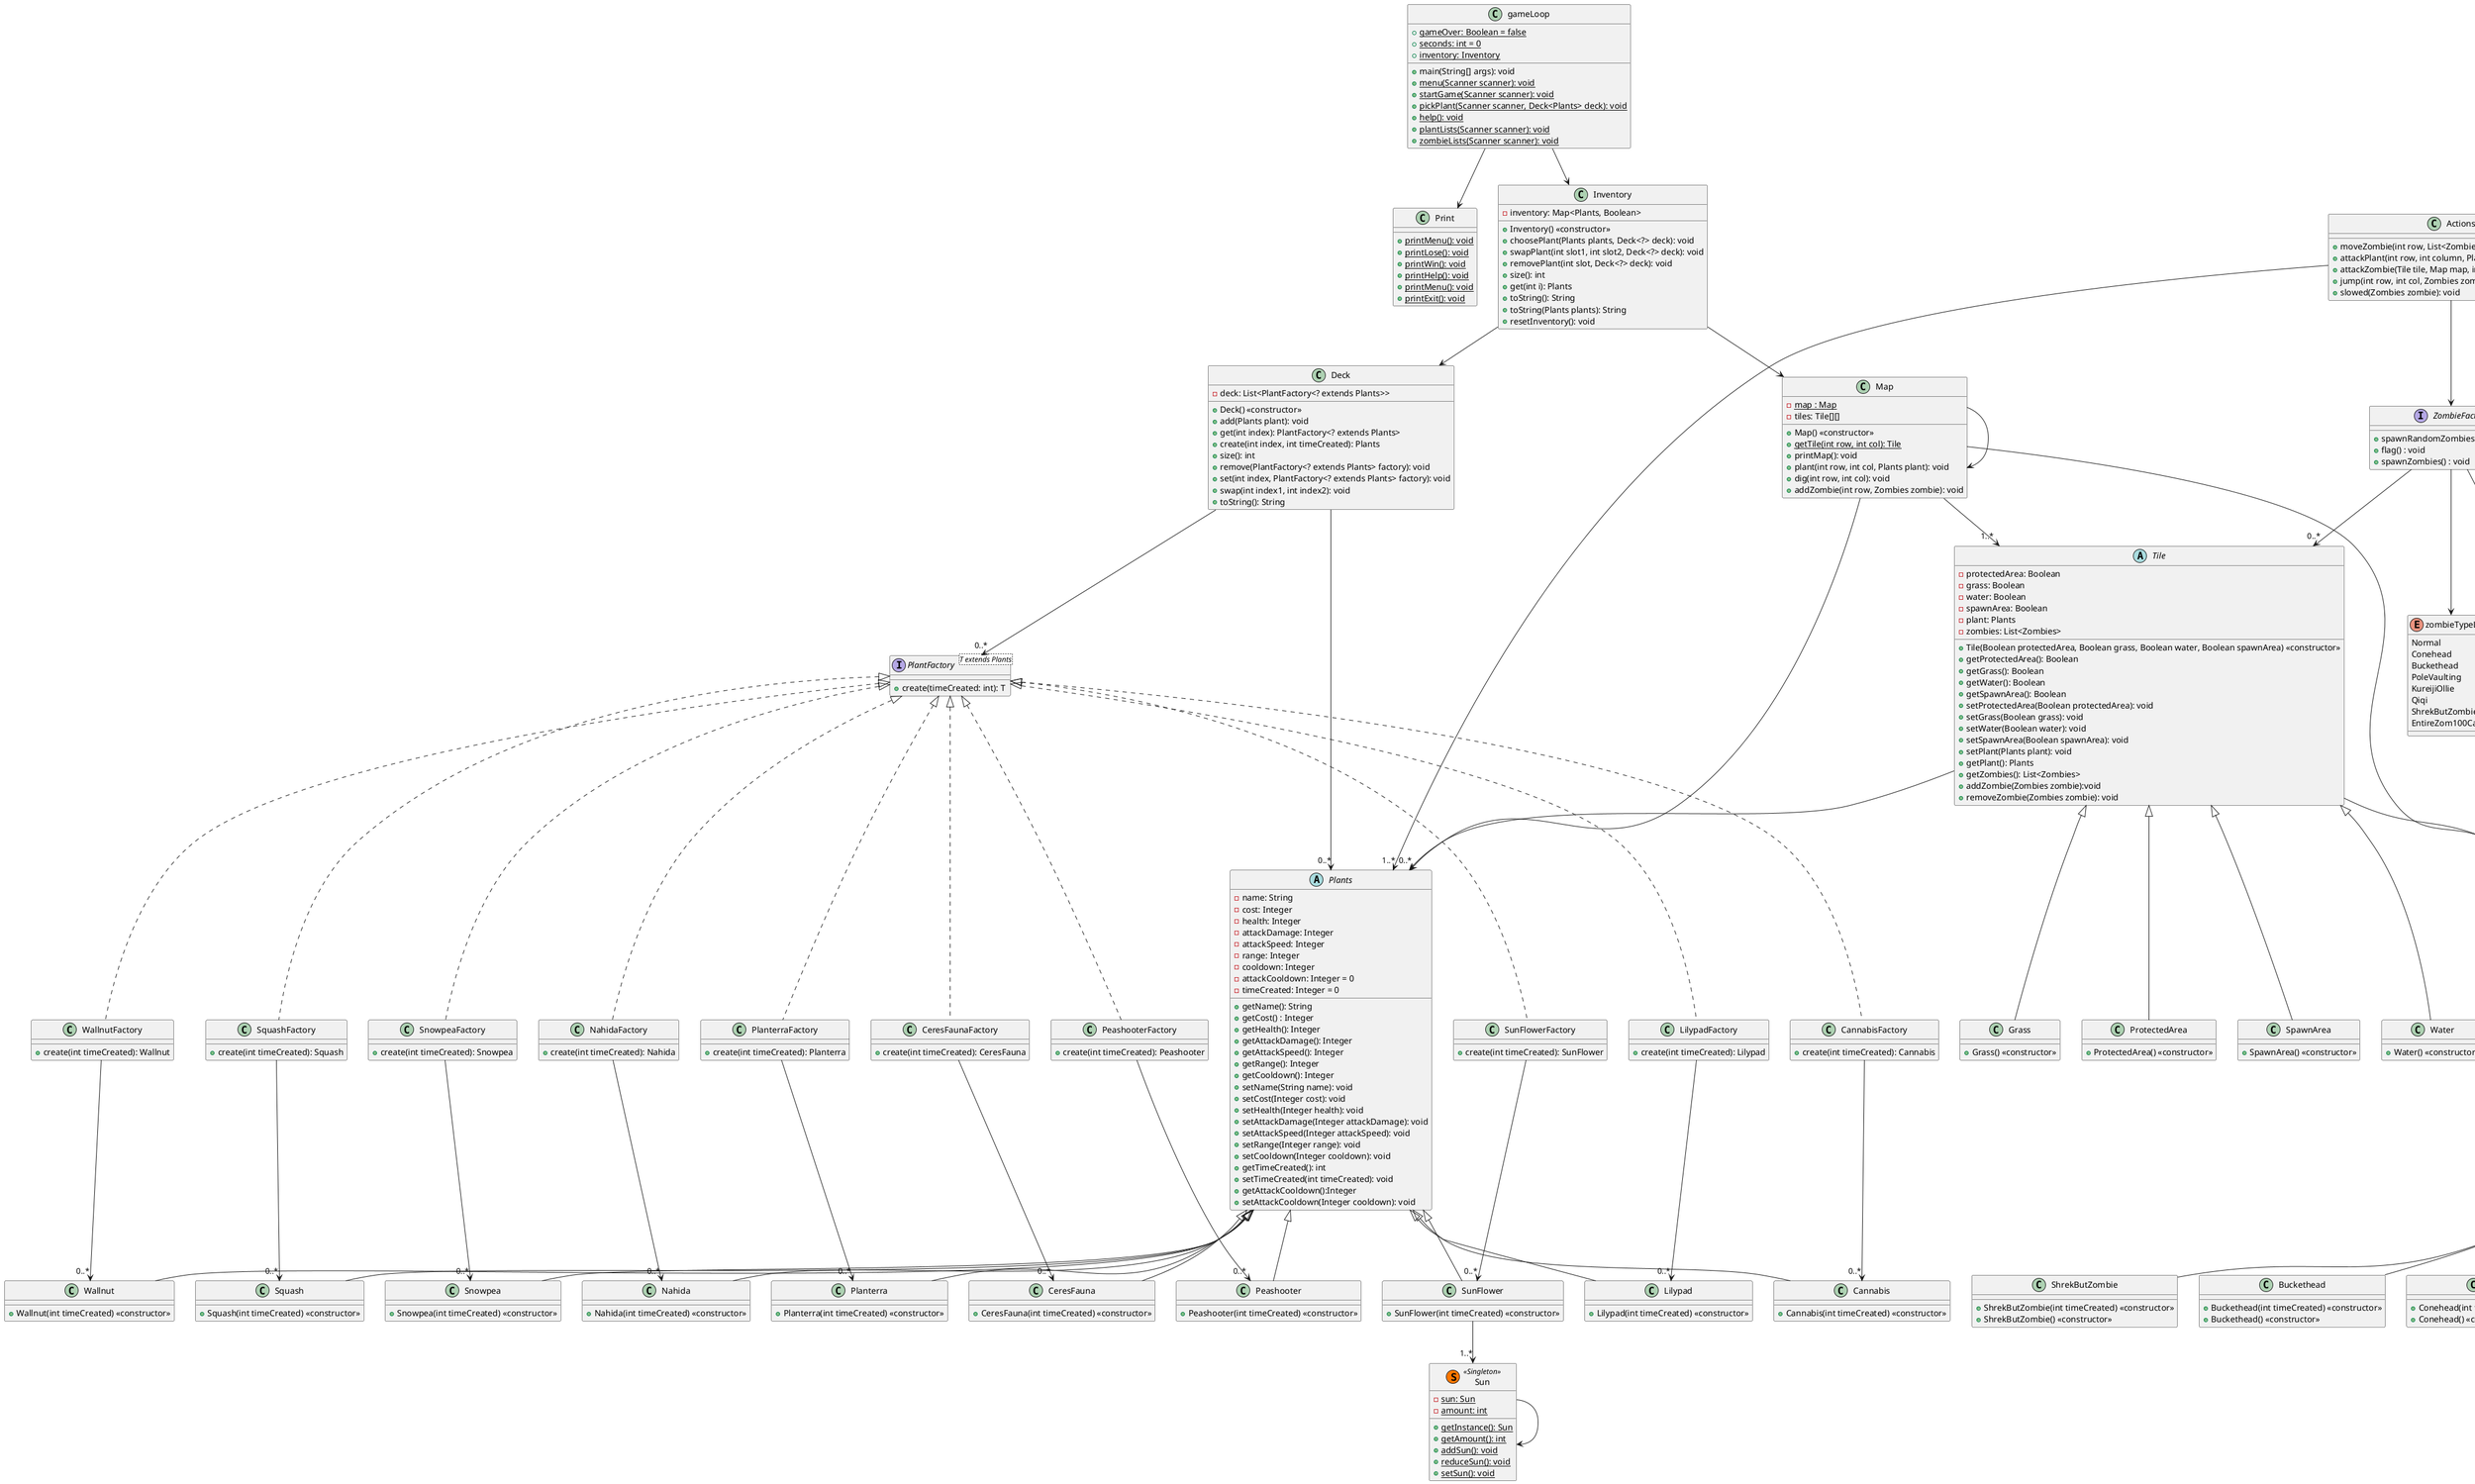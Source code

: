 @startuml
'https://plantuml.com/class-diagram

abstract class Zombies {
    - name: String
    - health: Integer
    - attackDamage: Integer
    - attackSpeed: Integer
    - isAquatic: Boolean
    - timeCreated: int
    - statusEffect: int = 0
    - ability: int = 0
    - slowedTime: boolean = false
    + {static} zoms =  List<Zombies>
    + {static} amount:  int = 0
    + {static} maxamount:  int = 10
    + Zombies(String name, Integer health, Integer attackDamage, Integer attackSpeed, Boolean isAquatic, int timeCreated) <<constructor>>
    + Zombies(String name, Integer health, Integer attackDamage, Integer attackSpeed, Boolean isAquatic) <<constructor>>
    + setStatusEffect(int a): void
    + setSlowed(boolean slowed): void
    + getSlowed(): boolean
    + getName(): String
    + getHealth(): Integer
    + getAttackDamage(): Integer
    + getAttackSpeed(): Integer
    + getIsAquatic(): Boolean
    + setName(String name): void
    + setHealth(Integer health): void
    + setAttackDamage(Integer attackDamage): void
    + setAttackSpeed(Integer attackSpeed): void
    + setIsAquatic(Boolean isAquatic): void
    + getTimeCreated(): int
    + setNextHop(boolean hop): void
    + getNextHop(): boolean
    + {static} addZombie: void
    + {static} toString(Zombies zom): String
}

class Buckethead extends Zombies{
    + Buckethead(int timeCreated) <<constructor>>
    + Buckethead() <<constructor>>
}

class Conehead extends Zombies{
    + Conehead(int timeCreated) <<constructor>>
    + Conehead() <<constructor>>
}
class DolphinRider extends Zombies{
    + DolphinRider(int timeCreated) <<constructor>>
    + DolphinRider() <<constructor>>
}

class DuckyTube extends Zombies{
    + DuckyTube(int timeCreated) <<constructor>>
    + DuckyTube() <<constructor>>
}

class EntireZoom100Cast extends Zombies{
    + EntireZoom100Cast(int timeCreated) <<constructor>>
    + EntireZoom100Cast() <<constructor>>
}

class KureijiOllie extends Zombies{
    + KureijiOllie(int timeCreated) <<constructor>>
    + KureijiOllie() <<constructor>>
}

class Normal extends Zombies{
    + Normal(int timeCreated) <<constructor>>
    + Normal() <<constructor>>
}

class PoleVaulting extends Zombies{
    + PoleVaulting(int timeCreated) <<constructor>>
    + PoleVaulting() <<constructor>>
}

class Qiqi extends Zombies{
    + Qiqi(int timeCreated) <<constructor>>
    + Qiqi() <<constructor>>
}

class ShrekButZombie extends Zombies{
    + ShrekButZombie(int timeCreated) <<constructor>>
    + ShrekButZombie() <<constructor>>
}

abstract class Plants{
    - name: String
    - cost: Integer
    - health: Integer
    - attackDamage: Integer
    - attackSpeed: Integer
    - range: Integer
    - cooldown: Integer
    - attackCooldown: Integer = 0
    - timeCreated: Integer = 0
    + getName(): String
    + getCost() : Integer
    + getHealth(): Integer
    + getAttackDamage(): Integer
    + getAttackSpeed(): Integer
    + getRange(): Integer
    + getCooldown(): Integer
    + setName(String name): void
    + setCost(Integer cost): void
    + setHealth(Integer health): void
    + setAttackDamage(Integer attackDamage): void
    + setAttackSpeed(Integer attackSpeed): void
    + setRange(Integer range): void
    + setCooldown(Integer cooldown): void
    + getTimeCreated(): int
    + setTimeCreated(int timeCreated): void
    + getAttackCooldown():Integer
    + setAttackCooldown(Integer cooldown): void
}

class Cannabis extends Plants{
    + Cannabis(int timeCreated) <<constructor>>
}

class CeresFauna extends Plants{
    + CeresFauna(int timeCreated) <<constructor>>
}

class Lilypad extends Plants{
    + Lilypad(int timeCreated) <<constructor>>
}

class Nahida extends Plants{
    + Nahida(int timeCreated) <<constructor>>
}

class Peashooter extends Plants{
    + Peashooter(int timeCreated) <<constructor>>
}

class Planterra extends Plants{
    + Planterra(int timeCreated) <<constructor>>
}

class Snowpea extends Plants{
    + Snowpea(int timeCreated) <<constructor>>
}

class Squash extends Plants{
    + Squash(int timeCreated) <<constructor>>
}

class SunFlower extends Plants{
    + SunFlower(int timeCreated) <<constructor>>
}

class Wallnut extends Plants{
    + Wallnut(int timeCreated) <<constructor>>
}

abstract class Tile{
    - protectedArea: Boolean
    - grass: Boolean
    - water: Boolean
    - spawnArea: Boolean
    - plant: Plants
    - zombies: List<Zombies>

    + Tile(Boolean protectedArea, Boolean grass, Boolean water, Boolean spawnArea) <<constructor>>
    + getProtectedArea(): Boolean
    + getGrass(): Boolean
    + getWater(): Boolean
    + getSpawnArea(): Boolean
    + setProtectedArea(Boolean protectedArea): void
    + setGrass(Boolean grass): void
    + setWater(Boolean water): void
    + setSpawnArea(Boolean spawnArea): void
    + setPlant(Plants plant): void
    + getPlant(): Plants
    + getZombies(): List<Zombies>
    + addZombie(Zombies zombie):void
    + removeZombie(Zombies zombie): void
}

class Grass extends Tile{
    + Grass() <<constructor>>
}

class ProtectedArea extends Tile{
    + ProtectedArea() <<constructor>>
}

class SpawnArea extends Tile{
    + SpawnArea() <<constructor>>
}

class Water extends Tile{
    + Water() <<constructor>>
}

interface ZombieFactory{
    + spawnRandomZombies(Tile tile): void
    + flag() : void
    + spawnZombies() : void
}

enum zombieTypeLand{
    Normal
    Conehead
    Buckethead
    PoleVaulting
    KureijiOllie
    Qiqi
    ShrekButZombie
    EntireZom100Cast
}
enum zombieTypeWater{
    DolphinRider
    DuckyTube
}

ZombieFactory --> zombieTypeLand
ZombieFactory --> zombieTypeWater

interface PlantFactory<T extends Plants> {
    +create(timeCreated: int): T
}

class Actions {
    + moveZombie(int row, List<Zombies> zombies): void
    + attackPlant(int row, int column, Plants plant): void
    + attackZombie(Tile tile, Map map, int row, int column): void
    + jump(int row, int col, Zombies zombie): void
    + slowed(Zombies zombie): void
}

class Map{
    - {static} map : Map
    - tiles: Tile[][]
    + Map() <<constructor>>
    + {static} getTile(int row, int col): Tile
    + printMap(): void
    + plant(int row, int col, Plants plant): void
    + dig(int row, int col): void
    + addZombie(int row, Zombies zombie): void
}

class gameLoop{
    + {static} gameOver: Boolean = false
    + {static} seconds: int = 0
    + {static} inventory: Inventory
    + main(String[] args): void
    + {static} menu(Scanner scanner): void
    + {static} startGame(Scanner scanner): void
    + {static} pickPlant(Scanner scanner, Deck<Plants> deck): void
    + {static} help(): void
    + {static} plantLists(Scanner scanner): void
    + {static} zombieLists(Scanner scanner): void
}

class Inventory{
    - inventory: Map<Plants, Boolean>
    + Inventory() <<constructor>>
    + choosePlant(Plants plants, Deck<?> deck): void
    + swapPlant(int slot1, int slot2, Deck<?> deck): void
    + removePlant(int slot, Deck<?> deck): void
    + size(): int
    + get(int i): Plants
    + toString(): String
    + toString(Plants plants): String
    + resetInventory(): void
}

class Deck{
    - deck: List<PlantFactory<? extends Plants>>
    + Deck() <<constructor>>
    + add(Plants plant): void
    + get(int index): PlantFactory<? extends Plants>
    + create(int index, int timeCreated): Plants
    + size(): int
    + remove(PlantFactory<? extends Plants> factory): void
    + set(int index, PlantFactory<? extends Plants> factory): void
    + swap(int index1, int index2): void
    + toString(): String
}

class PeashooterFactory implements PlantFactory<Peashooter>{
    + create(int timeCreated): Peashooter
}

class SunFlowerFactory implements PlantFactory<SunFlower>{
    + create(int timeCreated): SunFlower
}

class LilypadFactory implements PlantFactory<Lilypad>{
    + create(int timeCreated): Lilypad
}

class WallnutFactory implements PlantFactory<Wallnut>{
    + create(int timeCreated): Wallnut
}

class SquashFactory implements PlantFactory<Squash>{
    + create(int timeCreated): Squash
}

class SnowpeaFactory implements PlantFactory<Snowpea>{
    + create(int timeCreated): Snowpea
}

class NahidaFactory implements PlantFactory<Nahida>{
    + create(int timeCreated): Nahida
}

class PlanterraFactory implements PlantFactory<Planterra>{
    + create(int timeCreated): Planterra
}

class CannabisFactory implements PlantFactory<Cannabis>{
    + create(int timeCreated): Cannabis
}

class CeresFaunaFactory implements PlantFactory<CeresFauna>{
    + create(int timeCreated): CeresFauna
}

class Sun << (S,#FF7700) Singleton >>{
    - {static} sun: Sun
    - {static} amount: int
    + {static} getInstance(): Sun
    + {static} getAmount(): int
    + {static} addSun(): void
    + {static} reduceSun(): void
    + {static} setSun(): void
}

class Print{
    +{static} printMenu(): void
    +{static} printLose(): void
    +{static} printWin(): void
    +{static} printHelp(): void
    +{static} printMenu(): void
    +{static} printExit(): void
}

gameLoop --> Print
Sun --> Sun
Map --> Map

' Relationships between Plant Factories and Plants
CannabisFactory --> "0..*" Cannabis
CeresFaunaFactory --> "0..*" CeresFauna
LilypadFactory --> "0..*" Lilypad
NahidaFactory --> "0..*" Nahida
PeashooterFactory --> "0..*" Peashooter
PlanterraFactory --> "0..*" Planterra
SnowpeaFactory --> "0..*" Snowpea
SquashFactory --> "0..*" Squash
SunFlowerFactory --> "0..*" SunFlower
WallnutFactory --> "0..*" Wallnut

ZombieFactory --> "0..*" Tile

' Relationships between Tiles and Plants/Zombies
Tile --> "0..*" Plants
Tile --> "0..*" Zombies

SunFlower --> "1..*" Sun

Actions --> ZombieFactory
Actions --> "1..*" Zombies
Actions --> "1..*" Plants
Map --> "1..*" Tile
Map --> Plants
Map --> Zombies
gameLoop --> Inventory
Inventory --> Deck
Inventory --> Map
Deck --> "0..*" Plants
Deck --> "0..*" PlantFactory

@enduml
